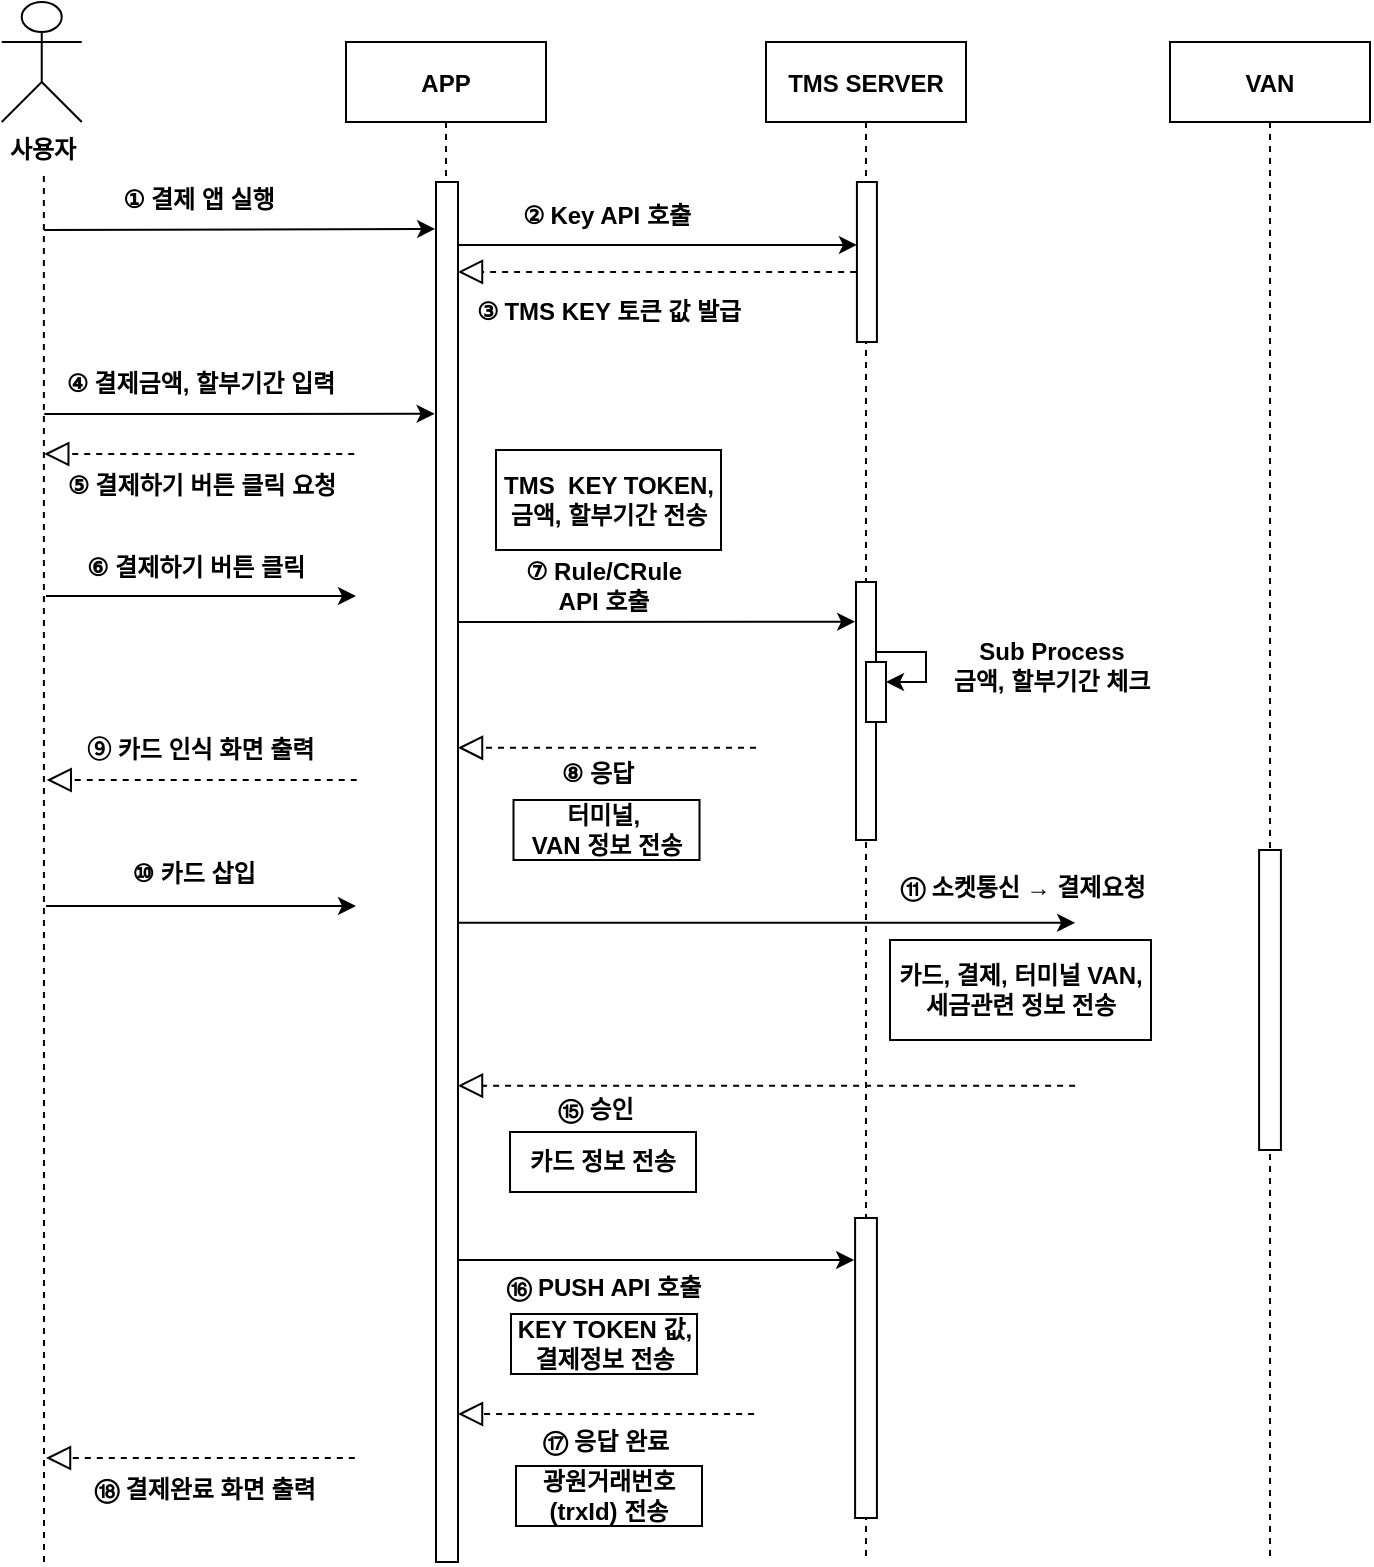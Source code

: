 <mxfile version="13.9.7" type="github"><diagram id="kgpKYQtTHZ0yAKxKKP6v" name="Page-1"><mxGraphModel dx="2302" dy="997" grid="1" gridSize="10" guides="1" tooltips="1" connect="1" arrows="1" fold="1" page="0" pageScale="1" pageWidth="1100" pageHeight="850" background="#FFFFFF" math="0" shadow="0"><root><mxCell id="0"/><mxCell id="1" parent="0"/><mxCell id="wkqNDu4oZNAe2_1UIhFU-5" value="APP" style="shape=umlLifeline;perimeter=lifelinePerimeter;container=1;collapsible=0;recursiveResize=0;rounded=0;shadow=0;strokeWidth=1;fontSize=12;fontStyle=1" parent="1" vertex="1"><mxGeometry x="-90" y="360" width="100" height="760" as="geometry"/></mxCell><mxCell id="wkqNDu4oZNAe2_1UIhFU-6" value="" style="points=[];perimeter=orthogonalPerimeter;rounded=0;shadow=0;strokeWidth=1;fontSize=12;fontStyle=1" parent="wkqNDu4oZNAe2_1UIhFU-5" vertex="1"><mxGeometry x="45" y="70" width="11" height="690" as="geometry"/></mxCell><mxCell id="wkqNDu4oZNAe2_1UIhFU-16" value="VAN" style="shape=umlLifeline;perimeter=lifelinePerimeter;container=1;collapsible=0;recursiveResize=0;rounded=0;shadow=0;strokeWidth=1;fontSize=12;fontStyle=1" parent="1" vertex="1"><mxGeometry x="322" y="360" width="100" height="760" as="geometry"/></mxCell><mxCell id="Cnj2iCvaiaWYSwRsUYoD-5" value="" style="points=[];perimeter=orthogonalPerimeter;rounded=0;shadow=0;strokeWidth=1;fontSize=12;fontStyle=1" parent="wkqNDu4oZNAe2_1UIhFU-16" vertex="1"><mxGeometry x="44.55" y="404" width="10.91" height="150" as="geometry"/></mxCell><mxCell id="wkqNDu4oZNAe2_1UIhFU-17" value="TMS SERVER" style="shape=umlLifeline;perimeter=lifelinePerimeter;container=1;collapsible=0;recursiveResize=0;rounded=0;shadow=0;strokeWidth=1;size=40;fontSize=12;fontStyle=1" parent="1" vertex="1"><mxGeometry x="120" y="360" width="100" height="760" as="geometry"/></mxCell><mxCell id="wkqNDu4oZNAe2_1UIhFU-38" value="" style="edgeStyle=orthogonalEdgeStyle;rounded=0;orthogonalLoop=1;jettySize=auto;html=1;startArrow=none;startFill=0;fontSize=12;fontStyle=1" parent="wkqNDu4oZNAe2_1UIhFU-17" target="wkqNDu4oZNAe2_1UIhFU-33" edge="1"><mxGeometry relative="1" as="geometry"><mxPoint x="70" y="320" as="targetPoint"/><Array as="points"><mxPoint x="80" y="305"/><mxPoint x="80" y="320"/></Array><mxPoint x="50.0" y="305" as="sourcePoint"/></mxGeometry></mxCell><mxCell id="Cnj2iCvaiaWYSwRsUYoD-9" value="" style="points=[];perimeter=orthogonalPerimeter;rounded=0;shadow=0;strokeWidth=1;fontSize=12;fontStyle=1" parent="wkqNDu4oZNAe2_1UIhFU-17" vertex="1"><mxGeometry x="45" y="270" width="10" height="129" as="geometry"/></mxCell><mxCell id="wkqNDu4oZNAe2_1UIhFU-33" value="" style="points=[];perimeter=orthogonalPerimeter;rounded=0;shadow=0;strokeWidth=1;fontSize=12;fontStyle=1" parent="wkqNDu4oZNAe2_1UIhFU-17" vertex="1"><mxGeometry x="50" y="310" width="10" height="30" as="geometry"/></mxCell><mxCell id="Cnj2iCvaiaWYSwRsUYoD-23" value="" style="points=[];perimeter=orthogonalPerimeter;rounded=0;shadow=0;strokeWidth=1;fontSize=12;fontStyle=1" parent="wkqNDu4oZNAe2_1UIhFU-17" vertex="1"><mxGeometry x="44.55" y="588" width="10.91" height="150" as="geometry"/></mxCell><mxCell id="Cnj2iCvaiaWYSwRsUYoD-34" value="" style="points=[];perimeter=orthogonalPerimeter;rounded=0;shadow=0;strokeWidth=1;fontSize=12;fontStyle=1" parent="wkqNDu4oZNAe2_1UIhFU-17" vertex="1"><mxGeometry x="45.46" y="70" width="10" height="80" as="geometry"/></mxCell><mxCell id="wkqNDu4oZNAe2_1UIhFU-19" value="사용자" style="shape=umlActor;verticalLabelPosition=bottom;verticalAlign=top;html=1;outlineConnect=0;fontSize=12;fontStyle=1" parent="1" vertex="1"><mxGeometry x="-262.13" y="340" width="40" height="60" as="geometry"/></mxCell><mxCell id="wkqNDu4oZNAe2_1UIhFU-23" value="" style="endArrow=classic;html=1;fontSize=12;fontStyle=1" parent="1" edge="1"><mxGeometry width="50" height="50" relative="1" as="geometry"><mxPoint x="-240" y="637" as="sourcePoint"/><mxPoint x="-85" y="637" as="targetPoint"/></mxGeometry></mxCell><mxCell id="wkqNDu4oZNAe2_1UIhFU-25" value="&lt;font style=&quot;font-size: 12px;&quot;&gt;&lt;span lang=&quot;EN-US&quot; style=&quot;line-height: 125%; font-family: &amp;quot;맑은 고딕&amp;quot;; font-size: 12px;&quot;&gt;⑥&lt;/span&gt;&amp;nbsp;결제하기 버튼 클릭&lt;/font&gt;" style="text;html=1;strokeColor=none;fillColor=none;align=center;verticalAlign=middle;whiteSpace=wrap;rounded=0;fontSize=12;fontStyle=1" parent="1" vertex="1"><mxGeometry x="-226.49" y="606" width="122.13" height="33" as="geometry"/></mxCell><mxCell id="wkqNDu4oZNAe2_1UIhFU-35" value="&lt;font style=&quot;font-size: 12px&quot;&gt;&lt;span lang=&quot;EN-US&quot; style=&quot;line-height: 125% ; font-family: &amp;#34;맑은 고딕&amp;#34; ; font-size: 12px&quot;&gt;⑦&lt;/span&gt;&amp;nbsp;Rule/CRule &lt;br&gt;API 호출&lt;/font&gt;" style="text;html=1;strokeColor=none;fillColor=none;align=center;verticalAlign=middle;whiteSpace=wrap;rounded=0;fontSize=12;fontStyle=1" parent="1" vertex="1"><mxGeometry x="-20.49" y="622" width="118" height="20" as="geometry"/></mxCell><mxCell id="wkqNDu4oZNAe2_1UIhFU-36" value="&lt;span style=&quot;font-size: 12px;&quot;&gt;TMS&amp;nbsp; KEY TOKEN,&lt;br style=&quot;font-size: 12px;&quot;&gt;금액, 할부기간 전송&lt;br style=&quot;font-size: 12px;&quot;&gt;&lt;/span&gt;" style="rounded=0;whiteSpace=wrap;html=1;fontSize=12;fontStyle=1" parent="1" vertex="1"><mxGeometry x="-15" y="564" width="112.5" height="50" as="geometry"/></mxCell><mxCell id="wkqNDu4oZNAe2_1UIhFU-39" value="" style="startArrow=none;startFill=0;startSize=7;endArrow=block;endFill=0;endSize=10;dashed=1;html=1;fontSize=12;fontStyle=1" parent="1" edge="1"><mxGeometry width="100" relative="1" as="geometry"><mxPoint x="115" y="712.88" as="sourcePoint"/><mxPoint x="-34" y="712.88" as="targetPoint"/><Array as="points"><mxPoint x="39.54" y="712.88"/></Array></mxGeometry></mxCell><mxCell id="wkqNDu4oZNAe2_1UIhFU-41" value="" style="endArrow=classic;html=1;entryX=-0.043;entryY=0.154;entryDx=0;entryDy=0;entryPerimeter=0;fontSize=12;fontStyle=1" parent="1" target="Cnj2iCvaiaWYSwRsUYoD-9" edge="1"><mxGeometry width="50" height="50" relative="1" as="geometry"><mxPoint x="-34" y="650.02" as="sourcePoint"/><mxPoint x="112" y="650" as="targetPoint"/></mxGeometry></mxCell><mxCell id="wkqNDu4oZNAe2_1UIhFU-42" value="&lt;font style=&quot;font-size: 12px;&quot;&gt;&lt;span lang=&quot;EN-US&quot; style=&quot;line-height: 125%; font-family: &amp;quot;맑은 고딕&amp;quot;; font-size: 12px;&quot;&gt;⑧&lt;/span&gt;&amp;nbsp;응답&lt;br style=&quot;font-size: 12px;&quot;&gt;&lt;/font&gt;" style="text;html=1;strokeColor=none;fillColor=none;align=center;verticalAlign=middle;whiteSpace=wrap;rounded=0;fontSize=12;fontStyle=1" parent="1" vertex="1"><mxGeometry x="-23" y="716" width="118" height="20" as="geometry"/></mxCell><mxCell id="wkqNDu4oZNAe2_1UIhFU-43" value="" style="startArrow=none;startFill=0;startSize=7;endArrow=block;endFill=0;endSize=10;dashed=1;html=1;fontSize=12;fontStyle=1" parent="1" edge="1"><mxGeometry width="100" relative="1" as="geometry"><mxPoint x="-84.63" y="729" as="sourcePoint"/><mxPoint x="-239.63" y="729" as="targetPoint"/><Array as="points"><mxPoint x="-155.13" y="729"/></Array></mxGeometry></mxCell><mxCell id="wkqNDu4oZNAe2_1UIhFU-44" value="&lt;font style=&quot;font-size: 12px;&quot;&gt;⑨ 카드 인식 화면 출력&amp;nbsp;&lt;/font&gt;" style="text;html=1;strokeColor=none;fillColor=none;align=center;verticalAlign=middle;whiteSpace=wrap;rounded=0;fontSize=12;fontStyle=1" parent="1" vertex="1"><mxGeometry x="-226.49" y="704" width="129.76" height="20" as="geometry"/></mxCell><mxCell id="wkqNDu4oZNAe2_1UIhFU-45" value="&lt;span style=&quot;font-size: 12px;&quot;&gt;Sub Process&lt;br style=&quot;font-size: 12px;&quot;&gt;금액, 할부기간 체크&lt;br style=&quot;font-size: 12px;&quot;&gt;&lt;/span&gt;" style="text;html=1;strokeColor=none;fillColor=none;align=center;verticalAlign=middle;whiteSpace=wrap;rounded=0;fontSize=12;fontStyle=1" parent="1" vertex="1"><mxGeometry x="204" y="662" width="118" height="20" as="geometry"/></mxCell><mxCell id="Cnj2iCvaiaWYSwRsUYoD-1" value="" style="endArrow=classic;html=1;fontSize=12;fontStyle=1" parent="1" edge="1"><mxGeometry width="50" height="50" relative="1" as="geometry"><mxPoint x="-240" y="792" as="sourcePoint"/><mxPoint x="-85.0" y="792" as="targetPoint"/></mxGeometry></mxCell><mxCell id="Cnj2iCvaiaWYSwRsUYoD-2" value="&lt;font style=&quot;font-size: 12px;&quot;&gt;&lt;span lang=&quot;EN-US&quot; style=&quot;line-height: 125%; font-family: &amp;quot;맑은 고딕&amp;quot;; font-size: 12px;&quot;&gt;⑩&lt;/span&gt;&amp;nbsp;카드 삽입&lt;/font&gt;" style="text;html=1;strokeColor=none;fillColor=none;align=center;verticalAlign=middle;whiteSpace=wrap;rounded=0;fontSize=12;fontStyle=1" parent="1" vertex="1"><mxGeometry x="-211.5" y="766" width="90" height="20" as="geometry"/></mxCell><mxCell id="Cnj2iCvaiaWYSwRsUYoD-6" value="" style="endArrow=classic;html=1;fontSize=12;fontStyle=1" parent="1" edge="1"><mxGeometry width="50" height="50" relative="1" as="geometry"><mxPoint x="-34" y="800.4" as="sourcePoint"/><mxPoint x="274.55" y="800.4" as="targetPoint"/></mxGeometry></mxCell><mxCell id="Cnj2iCvaiaWYSwRsUYoD-7" value="&lt;font style=&quot;font-size: 12px;&quot;&gt;&lt;span lang=&quot;EN-US&quot; style=&quot;line-height: 125%; font-family: &amp;quot;맑은 고딕&amp;quot;; font-size: 12px;&quot;&gt;⑪&lt;/span&gt;&amp;nbsp;소켓통신 → 결제요청&lt;/font&gt;" style="text;html=1;strokeColor=none;fillColor=none;align=center;verticalAlign=middle;whiteSpace=wrap;rounded=0;fontSize=12;fontStyle=1" parent="1" vertex="1"><mxGeometry x="181" y="773" width="135" height="20" as="geometry"/></mxCell><mxCell id="Cnj2iCvaiaWYSwRsUYoD-8" value="&lt;span style=&quot;font-size: 12px;&quot;&gt;카드, 결제, 터미널 VAN, 세금관련 정보 전송&lt;br style=&quot;font-size: 12px;&quot;&gt;&lt;/span&gt;" style="rounded=0;whiteSpace=wrap;html=1;fontSize=12;fontStyle=1" parent="1" vertex="1"><mxGeometry x="182" y="809" width="130.5" height="50" as="geometry"/></mxCell><mxCell id="Cnj2iCvaiaWYSwRsUYoD-20" value="" style="startArrow=none;startFill=0;startSize=7;endArrow=block;endFill=0;endSize=10;dashed=1;html=1;fontSize=12;fontStyle=1" parent="1" edge="1"><mxGeometry width="100" relative="1" as="geometry"><mxPoint x="274.55" y="881.86" as="sourcePoint"/><mxPoint x="-34" y="881.86" as="targetPoint"/><Array as="points"><mxPoint x="192.81" y="881.86"/></Array></mxGeometry></mxCell><mxCell id="Cnj2iCvaiaWYSwRsUYoD-21" value="&lt;font style=&quot;font-size: 12px;&quot;&gt;&lt;span lang=&quot;EN-US&quot; style=&quot;line-height: 125%; font-family: &amp;quot;맑은 고딕&amp;quot;; font-size: 12px;&quot;&gt;⑮&lt;/span&gt;&amp;nbsp;승인&lt;/font&gt;" style="text;html=1;strokeColor=none;fillColor=none;align=center;verticalAlign=middle;whiteSpace=wrap;rounded=0;fontSize=12;fontStyle=1" parent="1" vertex="1"><mxGeometry x="-25.49" y="884" width="120" height="20" as="geometry"/></mxCell><mxCell id="Cnj2iCvaiaWYSwRsUYoD-22" value="&lt;span style=&quot;font-size: 12px;&quot;&gt;카드 정보 전송&lt;br style=&quot;font-size: 12px;&quot;&gt;&lt;/span&gt;" style="rounded=0;whiteSpace=wrap;html=1;fontSize=12;fontStyle=1" parent="1" vertex="1"><mxGeometry x="-7.99" y="905" width="93" height="30" as="geometry"/></mxCell><mxCell id="Cnj2iCvaiaWYSwRsUYoD-24" value="" style="endArrow=classic;html=1;entryX=-0.046;entryY=0.14;entryDx=0;entryDy=0;entryPerimeter=0;fontSize=12;fontStyle=1" parent="1" target="Cnj2iCvaiaWYSwRsUYoD-23" edge="1"><mxGeometry width="50" height="50" relative="1" as="geometry"><mxPoint x="-34" y="969" as="sourcePoint"/><mxPoint x="110" y="969" as="targetPoint"/></mxGeometry></mxCell><mxCell id="Cnj2iCvaiaWYSwRsUYoD-25" value="&lt;font style=&quot;font-size: 12px;&quot;&gt;&lt;span lang=&quot;EN-US&quot; style=&quot;line-height: 125%; font-size: 12px;&quot;&gt;⑯&lt;/span&gt;&amp;nbsp;PUSH API 호출&lt;/font&gt;" style="text;html=1;strokeColor=none;fillColor=none;align=center;verticalAlign=middle;whiteSpace=wrap;rounded=0;fontSize=12;fontStyle=1" parent="1" vertex="1"><mxGeometry x="-15" y="973" width="108.25" height="20" as="geometry"/></mxCell><mxCell id="Cnj2iCvaiaWYSwRsUYoD-27" value="&lt;font style=&quot;font-size: 12px;&quot;&gt;&lt;span lang=&quot;EN-US&quot; style=&quot;line-height: 125%; font-size: 12px;&quot;&gt;⑰&lt;/span&gt;&amp;nbsp;응답 완료&lt;/font&gt;" style="text;html=1;strokeColor=none;fillColor=none;align=center;verticalAlign=middle;whiteSpace=wrap;rounded=0;fontSize=12;fontStyle=1" parent="1" vertex="1"><mxGeometry x="-20.49" y="1050" width="120" height="20" as="geometry"/></mxCell><mxCell id="Cnj2iCvaiaWYSwRsUYoD-28" value="" style="startArrow=none;startFill=0;startSize=7;endArrow=block;endFill=0;endSize=10;dashed=1;html=1;exitX=-0.046;exitY=0.867;exitDx=0;exitDy=0;exitPerimeter=0;fontSize=12;fontStyle=1" parent="1" edge="1"><mxGeometry width="100" relative="1" as="geometry"><mxPoint x="114.048" y="1046.05" as="sourcePoint"/><mxPoint x="-34" y="1046" as="targetPoint"/><Array as="points"><mxPoint x="42.32" y="1046"/></Array></mxGeometry></mxCell><mxCell id="Cnj2iCvaiaWYSwRsUYoD-29" value="&lt;span style=&quot;font-size: 12px;&quot;&gt;광원거래번호&lt;br style=&quot;font-size: 12px;&quot;&gt;(trxId) 전송&lt;br style=&quot;font-size: 12px;&quot;&gt;&lt;/span&gt;" style="rounded=0;whiteSpace=wrap;html=1;fontSize=12;fontStyle=1" parent="1" vertex="1"><mxGeometry x="-5" y="1072" width="93" height="30" as="geometry"/></mxCell><mxCell id="Cnj2iCvaiaWYSwRsUYoD-30" value="&lt;font style=&quot;font-size: 12px;&quot;&gt;&lt;span lang=&quot;EN-US&quot; style=&quot;line-height: 125%; font-size: 12px;&quot;&gt;⑱&amp;nbsp;&lt;/span&gt;결제완료 화면 출력&lt;/font&gt;" style="text;html=1;strokeColor=none;fillColor=none;align=center;verticalAlign=middle;whiteSpace=wrap;rounded=0;fontSize=12;fontStyle=1" parent="1" vertex="1"><mxGeometry x="-225.83" y="1074" width="131.13" height="20" as="geometry"/></mxCell><mxCell id="Cnj2iCvaiaWYSwRsUYoD-31" value="" style="startArrow=none;startFill=0;startSize=7;endArrow=block;endFill=0;endSize=10;dashed=1;html=1;exitX=-0.046;exitY=0.867;exitDx=0;exitDy=0;exitPerimeter=0;fontSize=12;fontStyle=1" parent="1" edge="1"><mxGeometry width="100" relative="1" as="geometry"><mxPoint x="-85.592" y="1068.05" as="sourcePoint"/><mxPoint x="-240" y="1068" as="targetPoint"/><Array as="points"><mxPoint x="-157.32" y="1068"/></Array></mxGeometry></mxCell><mxCell id="Cnj2iCvaiaWYSwRsUYoD-39" value="&lt;span style=&quot;font-size: 12px;&quot;&gt;KEY TOKEN 값, &lt;br style=&quot;font-size: 12px;&quot;&gt;결제정보 전송&lt;/span&gt;&lt;span style=&quot;font-size: 12px;&quot;&gt;&lt;br style=&quot;font-size: 12px;&quot;&gt;&lt;/span&gt;" style="rounded=0;whiteSpace=wrap;html=1;fontSize=12;fontStyle=1" parent="1" vertex="1"><mxGeometry x="-7.5" y="996" width="93" height="30" as="geometry"/></mxCell><mxCell id="Cnj2iCvaiaWYSwRsUYoD-42" value="" style="startArrow=none;startFill=0;startSize=7;endArrow=block;endFill=0;endSize=10;dashed=1;html=1;fontSize=12;fontStyle=1;exitX=-0.039;exitY=0.562;exitDx=0;exitDy=0;exitPerimeter=0;" parent="1" source="Cnj2iCvaiaWYSwRsUYoD-34" target="wkqNDu4oZNAe2_1UIhFU-6" edge="1"><mxGeometry width="100" relative="1" as="geometry"><mxPoint x="160" y="475" as="sourcePoint"/><mxPoint x="-33" y="475" as="targetPoint"/><Array as="points"/></mxGeometry></mxCell><mxCell id="Cnj2iCvaiaWYSwRsUYoD-44" value="" style="endArrow=classic;html=1;exitX=1.069;exitY=0.039;exitDx=0;exitDy=0;exitPerimeter=0;fontSize=12;fontStyle=1" parent="1" target="Cnj2iCvaiaWYSwRsUYoD-34" edge="1"><mxGeometry width="50" height="50" relative="1" as="geometry"><mxPoint x="-34.241" y="461.47" as="sourcePoint"/><mxPoint x="164.46" y="461.47" as="targetPoint"/></mxGeometry></mxCell><mxCell id="Cnj2iCvaiaWYSwRsUYoD-45" value="&lt;font style=&quot;font-size: 12px;&quot;&gt;&lt;span lang=&quot;EN-US&quot; style=&quot;line-height: 125%; font-family: &amp;quot;맑은 고딕&amp;quot;; font-size: 12px;&quot;&gt;③&amp;nbsp;&lt;/span&gt;TMS KEY 토큰 값 발급&lt;/font&gt;" style="text;html=1;strokeColor=none;fillColor=none;align=center;verticalAlign=middle;whiteSpace=wrap;rounded=0;fontSize=12;fontStyle=1" parent="1" vertex="1"><mxGeometry x="-31.03" y="485" width="145.06" height="20" as="geometry"/></mxCell><mxCell id="Cnj2iCvaiaWYSwRsUYoD-56" value="&lt;font style=&quot;font-size: 12px;&quot;&gt;&lt;span lang=&quot;EN-US&quot; style=&quot;line-height: 125%; font-family: &amp;quot;맑은 고딕&amp;quot;; font-size: 12px;&quot;&gt;④&amp;nbsp;&lt;/span&gt;결제금액, 할부기간 입력&lt;/font&gt;" style="text;html=1;strokeColor=none;fillColor=none;align=center;verticalAlign=middle;whiteSpace=wrap;rounded=0;fontSize=12;fontStyle=1" parent="1" vertex="1"><mxGeometry x="-238.47" y="521" width="150.69" height="20" as="geometry"/></mxCell><mxCell id="Cnj2iCvaiaWYSwRsUYoD-57" value="&lt;font style=&quot;font-size: 12px;&quot;&gt;&lt;span lang=&quot;EN-US&quot; style=&quot;line-height: 125%; font-family: &amp;quot;맑은 고딕&amp;quot;; font-size: 12px;&quot;&gt;②&amp;nbsp;&lt;/span&gt;Key API 호출&lt;/font&gt;" style="text;html=1;strokeColor=none;fillColor=none;align=center;verticalAlign=middle;whiteSpace=wrap;rounded=0;fontSize=12;fontStyle=1" parent="1" vertex="1"><mxGeometry x="-16.12" y="437" width="112.75" height="20" as="geometry"/></mxCell><mxCell id="Cnj2iCvaiaWYSwRsUYoD-58" value="" style="startArrow=none;startFill=0;startSize=7;endArrow=block;endFill=0;endSize=10;dashed=1;html=1;fontSize=12;fontStyle=1" parent="1" edge="1"><mxGeometry width="100" relative="1" as="geometry"><mxPoint x="-85.88" y="566" as="sourcePoint"/><mxPoint x="-240.88" y="566" as="targetPoint"/><Array as="points"><mxPoint x="-156.38" y="566"/></Array></mxGeometry></mxCell><mxCell id="Cnj2iCvaiaWYSwRsUYoD-60" value="" style="endArrow=none;dashed=1;html=1;fontSize=12;fontStyle=1" parent="1" edge="1"><mxGeometry width="50" height="50" relative="1" as="geometry"><mxPoint x="-241" y="1120" as="sourcePoint"/><mxPoint x="-241.07" y="425" as="targetPoint"/></mxGeometry></mxCell><mxCell id="Cnj2iCvaiaWYSwRsUYoD-64" value="" style="endArrow=classic;html=1;fontSize=12;fontStyle=1;entryX=-0.063;entryY=0.168;entryDx=0;entryDy=0;entryPerimeter=0;" parent="1" target="wkqNDu4oZNAe2_1UIhFU-6" edge="1"><mxGeometry width="50" height="50" relative="1" as="geometry"><mxPoint x="-240.88" y="546" as="sourcePoint"/><mxPoint x="-50" y="546" as="targetPoint"/></mxGeometry></mxCell><mxCell id="Cnj2iCvaiaWYSwRsUYoD-65" value="&lt;font style=&quot;font-size: 12px;&quot;&gt;&lt;span lang=&quot;EN-US&quot; style=&quot;line-height: 125%; font-family: &amp;quot;맑은 고딕&amp;quot;; font-size: 12px;&quot;&gt;①&amp;nbsp;&lt;/span&gt;결제 앱 실행&lt;/font&gt;" style="text;html=1;strokeColor=none;fillColor=none;align=center;verticalAlign=middle;whiteSpace=wrap;rounded=0;fontSize=12;fontStyle=1" parent="1" vertex="1"><mxGeometry x="-219.76" y="429" width="112.75" height="20" as="geometry"/></mxCell><mxCell id="Cnj2iCvaiaWYSwRsUYoD-66" value="" style="endArrow=classic;html=1;fontSize=12;fontStyle=1;entryX=-0.039;entryY=0.034;entryDx=0;entryDy=0;entryPerimeter=0;" parent="1" target="wkqNDu4oZNAe2_1UIhFU-6" edge="1"><mxGeometry width="50" height="50" relative="1" as="geometry"><mxPoint x="-241" y="454" as="sourcePoint"/><mxPoint x="-46.605" y="453.46" as="targetPoint"/></mxGeometry></mxCell><mxCell id="Cnj2iCvaiaWYSwRsUYoD-67" value="&lt;font style=&quot;font-size: 12px;&quot;&gt;&lt;span lang=&quot;EN-US&quot; style=&quot;line-height: 125%; font-family: &amp;quot;맑은 고딕&amp;quot;; font-size: 12px;&quot;&gt;⑤&amp;nbsp;&lt;/span&gt;결제하기 버튼 클릭 요청&lt;/font&gt;" style="text;html=1;strokeColor=none;fillColor=none;align=center;verticalAlign=middle;whiteSpace=wrap;rounded=0;fontSize=12;fontStyle=1" parent="1" vertex="1"><mxGeometry x="-237.95" y="572" width="151.63" height="20" as="geometry"/></mxCell><mxCell id="Cnj2iCvaiaWYSwRsUYoD-71" value="&lt;span style=&quot;font-size: 12px;&quot;&gt;터미널,&amp;nbsp;&lt;/span&gt;&lt;br style=&quot;font-size: 12px;&quot;&gt;&lt;span style=&quot;font-size: 12px;&quot;&gt;VAN 정보 전송&lt;/span&gt;&lt;span style=&quot;font-size: 12px;&quot;&gt;&lt;br style=&quot;font-size: 12px;&quot;&gt;&lt;/span&gt;" style="rounded=0;whiteSpace=wrap;html=1;fontSize=12;fontStyle=1" parent="1" vertex="1"><mxGeometry x="-6.25" y="739" width="93" height="30" as="geometry"/></mxCell></root></mxGraphModel></diagram></mxfile>